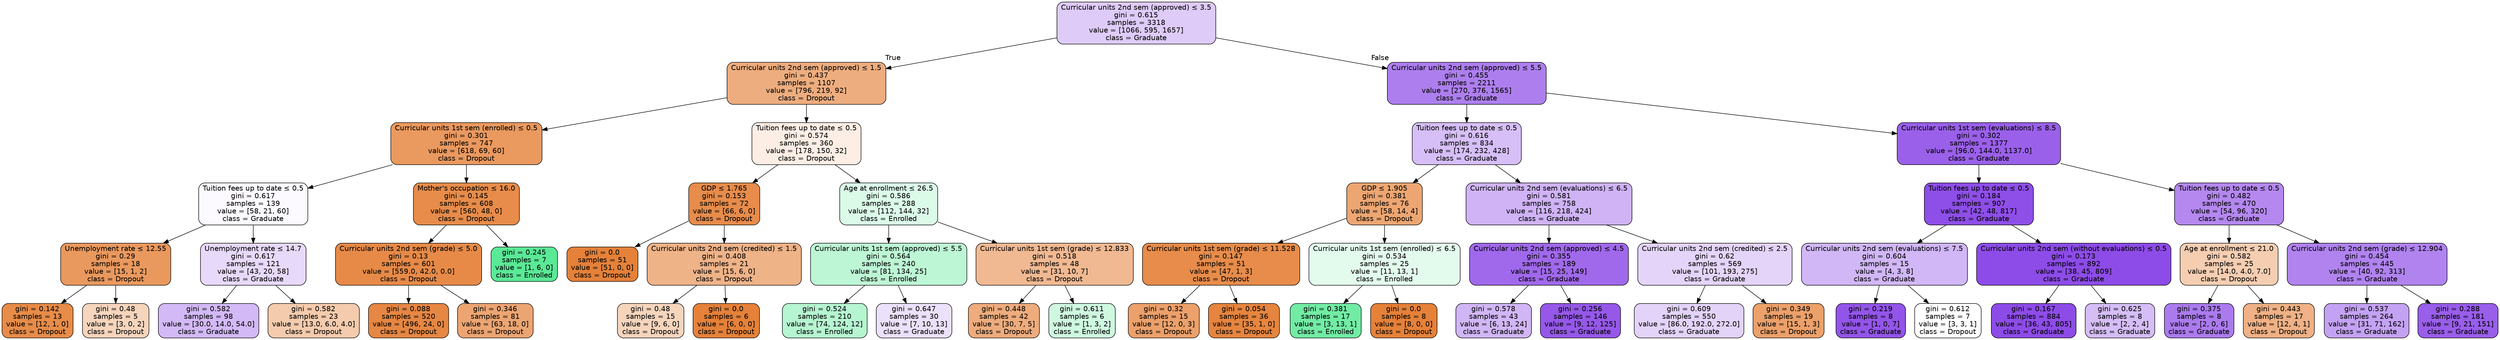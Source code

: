 digraph Tree {
node [shape=box, style="filled, rounded", color="black", fontname="helvetica"] ;
edge [fontname="helvetica"] ;
0 [label=<Curricular units 2nd sem (approved) &le; 3.5<br/>gini = 0.615<br/>samples = 3318<br/>value = [1066, 595, 1657]<br/>class = Graduate>, fillcolor="#decbf8"] ;
1 [label=<Curricular units 2nd sem (approved) &le; 1.5<br/>gini = 0.437<br/>samples = 1107<br/>value = [796, 219, 92]<br/>class = Dropout>, fillcolor="#eead7e"] ;
0 -> 1 [labeldistance=2.5, labelangle=45, headlabel="True"] ;
2 [label=<Curricular units 1st sem (enrolled) &le; 0.5<br/>gini = 0.301<br/>samples = 747<br/>value = [618, 69, 60]<br/>class = Dropout>, fillcolor="#ea995f"] ;
1 -> 2 ;
3 [label=<Tuition fees up to date &le; 0.5<br/>gini = 0.617<br/>samples = 139<br/>value = [58, 21, 60]<br/>class = Graduate>, fillcolor="#fcfafe"] ;
2 -> 3 ;
4 [label=<Unemployment rate &le; 12.55<br/>gini = 0.29<br/>samples = 18<br/>value = [15, 1, 2]<br/>class = Dropout>, fillcolor="#ea995e"] ;
3 -> 4 ;
5 [label=<gini = 0.142<br/>samples = 13<br/>value = [12, 1, 0]<br/>class = Dropout>, fillcolor="#e78c49"] ;
4 -> 5 ;
6 [label=<gini = 0.48<br/>samples = 5<br/>value = [3, 0, 2]<br/>class = Dropout>, fillcolor="#f6d5bd"] ;
4 -> 6 ;
7 [label=<Unemployment rate &le; 14.7<br/>gini = 0.617<br/>samples = 121<br/>value = [43, 20, 58]<br/>class = Graduate>, fillcolor="#e7d9fa"] ;
3 -> 7 ;
8 [label=<gini = 0.582<br/>samples = 98<br/>value = [30.0, 14.0, 54.0]<br/>class = Graduate>, fillcolor="#d3b9f6"] ;
7 -> 8 ;
9 [label=<gini = 0.582<br/>samples = 23<br/>value = [13.0, 6.0, 4.0]<br/>class = Dropout>, fillcolor="#f4cbad"] ;
7 -> 9 ;
10 [label=<Mother's occupation &le; 16.0<br/>gini = 0.145<br/>samples = 608<br/>value = [560, 48, 0]<br/>class = Dropout>, fillcolor="#e78c4a"] ;
2 -> 10 ;
11 [label=<Curricular units 2nd sem (grade) &le; 5.0<br/>gini = 0.13<br/>samples = 601<br/>value = [559.0, 42.0, 0.0]<br/>class = Dropout>, fillcolor="#e78a48"] ;
10 -> 11 ;
12 [label=<gini = 0.088<br/>samples = 520<br/>value = [496, 24, 0]<br/>class = Dropout>, fillcolor="#e68743"] ;
11 -> 12 ;
13 [label=<gini = 0.346<br/>samples = 81<br/>value = [63, 18, 0]<br/>class = Dropout>, fillcolor="#eca572"] ;
11 -> 13 ;
14 [label=<gini = 0.245<br/>samples = 7<br/>value = [1, 6, 0]<br/>class = Enrolled>, fillcolor="#5ae996"] ;
10 -> 14 ;
15 [label=<Tuition fees up to date &le; 0.5<br/>gini = 0.574<br/>samples = 360<br/>value = [178, 150, 32]<br/>class = Dropout>, fillcolor="#fceee5"] ;
1 -> 15 ;
16 [label=<GDP &le; 1.765<br/>gini = 0.153<br/>samples = 72<br/>value = [66, 6, 0]<br/>class = Dropout>, fillcolor="#e78c4b"] ;
15 -> 16 ;
17 [label=<gini = 0.0<br/>samples = 51<br/>value = [51, 0, 0]<br/>class = Dropout>, fillcolor="#e58139"] ;
16 -> 17 ;
18 [label=<Curricular units 2nd sem (credited) &le; 1.5<br/>gini = 0.408<br/>samples = 21<br/>value = [15, 6, 0]<br/>class = Dropout>, fillcolor="#efb388"] ;
16 -> 18 ;
19 [label=<gini = 0.48<br/>samples = 15<br/>value = [9, 6, 0]<br/>class = Dropout>, fillcolor="#f6d5bd"] ;
18 -> 19 ;
20 [label=<gini = 0.0<br/>samples = 6<br/>value = [6, 0, 0]<br/>class = Dropout>, fillcolor="#e58139"] ;
18 -> 20 ;
21 [label=<Age at enrollment &le; 26.5<br/>gini = 0.586<br/>samples = 288<br/>value = [112, 144, 32]<br/>class = Enrolled>, fillcolor="#dbfae8"] ;
15 -> 21 ;
22 [label=<Curricular units 1st sem (approved) &le; 5.5<br/>gini = 0.564<br/>samples = 240<br/>value = [81, 134, 25]<br/>class = Enrolled>, fillcolor="#bdf6d5"] ;
21 -> 22 ;
23 [label=<gini = 0.524<br/>samples = 210<br/>value = [74, 124, 12]<br/>class = Enrolled>, fillcolor="#b6f5d1"] ;
22 -> 23 ;
24 [label=<gini = 0.647<br/>samples = 30<br/>value = [7, 10, 13]<br/>class = Graduate>, fillcolor="#ece1fb"] ;
22 -> 24 ;
25 [label=<Curricular units 1st sem (grade) &le; 12.833<br/>gini = 0.518<br/>samples = 48<br/>value = [31, 10, 7]<br/>class = Dropout>, fillcolor="#f1b992"] ;
21 -> 25 ;
26 [label=<gini = 0.448<br/>samples = 42<br/>value = [30, 7, 5]<br/>class = Dropout>, fillcolor="#eeac7d"] ;
25 -> 26 ;
27 [label=<gini = 0.611<br/>samples = 6<br/>value = [1, 3, 2]<br/>class = Enrolled>, fillcolor="#cef8e0"] ;
25 -> 27 ;
28 [label=<Curricular units 2nd sem (approved) &le; 5.5<br/>gini = 0.455<br/>samples = 2211<br/>value = [270, 376, 1565]<br/>class = Graduate>, fillcolor="#ad7fee"] ;
0 -> 28 [labeldistance=2.5, labelangle=-45, headlabel="False"] ;
29 [label=<Tuition fees up to date &le; 0.5<br/>gini = 0.616<br/>samples = 834<br/>value = [174, 232, 428]<br/>class = Graduate>, fillcolor="#d6bff7"] ;
28 -> 29 ;
30 [label=<GDP &le; 1.905<br/>gini = 0.381<br/>samples = 76<br/>value = [58, 14, 4]<br/>class = Dropout>, fillcolor="#eda672"] ;
29 -> 30 ;
31 [label=<Curricular units 1st sem (grade) &le; 11.528<br/>gini = 0.147<br/>samples = 51<br/>value = [47, 1, 3]<br/>class = Dropout>, fillcolor="#e78c4a"] ;
30 -> 31 ;
32 [label=<gini = 0.32<br/>samples = 15<br/>value = [12, 0, 3]<br/>class = Dropout>, fillcolor="#eca06a"] ;
31 -> 32 ;
33 [label=<gini = 0.054<br/>samples = 36<br/>value = [35, 1, 0]<br/>class = Dropout>, fillcolor="#e6853f"] ;
31 -> 33 ;
34 [label=<Curricular units 1st sem (enrolled) &le; 6.5<br/>gini = 0.534<br/>samples = 25<br/>value = [11, 13, 1]<br/>class = Enrolled>, fillcolor="#e3fbed"] ;
30 -> 34 ;
35 [label=<gini = 0.381<br/>samples = 17<br/>value = [3, 13, 1]<br/>class = Enrolled>, fillcolor="#72eca5"] ;
34 -> 35 ;
36 [label=<gini = 0.0<br/>samples = 8<br/>value = [8, 0, 0]<br/>class = Dropout>, fillcolor="#e58139"] ;
34 -> 36 ;
37 [label=<Curricular units 2nd sem (evaluations) &le; 6.5<br/>gini = 0.581<br/>samples = 758<br/>value = [116, 218, 424]<br/>class = Graduate>, fillcolor="#cfb3f5"] ;
29 -> 37 ;
38 [label=<Curricular units 2nd sem (approved) &le; 4.5<br/>gini = 0.355<br/>samples = 189<br/>value = [15, 25, 149]<br/>class = Graduate>, fillcolor="#a069eb"] ;
37 -> 38 ;
39 [label=<gini = 0.578<br/>samples = 43<br/>value = [6, 13, 24]<br/>class = Graduate>, fillcolor="#d1b6f5"] ;
38 -> 39 ;
40 [label=<gini = 0.256<br/>samples = 146<br/>value = [9, 12, 125]<br/>class = Graduate>, fillcolor="#9558e9"] ;
38 -> 40 ;
41 [label=<Curricular units 2nd sem (credited) &le; 2.5<br/>gini = 0.62<br/>samples = 569<br/>value = [101, 193, 275]<br/>class = Graduate>, fillcolor="#e4d4f9"] ;
37 -> 41 ;
42 [label=<gini = 0.609<br/>samples = 550<br/>value = [86.0, 192.0, 272.0]<br/>class = Graduate>, fillcolor="#e3d3f9"] ;
41 -> 42 ;
43 [label=<gini = 0.349<br/>samples = 19<br/>value = [15, 1, 3]<br/>class = Dropout>, fillcolor="#eca06a"] ;
41 -> 43 ;
44 [label=<Curricular units 1st sem (evaluations) &le; 8.5<br/>gini = 0.302<br/>samples = 1377<br/>value = [96.0, 144.0, 1137.0]<br/>class = Graduate>, fillcolor="#9a60ea"] ;
28 -> 44 ;
45 [label=<Tuition fees up to date &le; 0.5<br/>gini = 0.184<br/>samples = 907<br/>value = [42, 48, 817]<br/>class = Graduate>, fillcolor="#8e4ee8"] ;
44 -> 45 ;
46 [label=<Curricular units 2nd sem (evaluations) &le; 7.5<br/>gini = 0.604<br/>samples = 15<br/>value = [4, 3, 8]<br/>class = Graduate>, fillcolor="#d1b7f6"] ;
45 -> 46 ;
47 [label=<gini = 0.219<br/>samples = 8<br/>value = [1, 0, 7]<br/>class = Graduate>, fillcolor="#9355e9"] ;
46 -> 47 ;
48 [label=<gini = 0.612<br/>samples = 7<br/>value = [3, 3, 1]<br/>class = Dropout>, fillcolor="#ffffff"] ;
46 -> 48 ;
49 [label=<Curricular units 2nd sem (without evaluations) &le; 0.5<br/>gini = 0.173<br/>samples = 892<br/>value = [38, 45, 809]<br/>class = Graduate>, fillcolor="#8d4ce8"] ;
45 -> 49 ;
50 [label=<gini = 0.167<br/>samples = 884<br/>value = [36, 43, 805]<br/>class = Graduate>, fillcolor="#8d4ce7"] ;
49 -> 50 ;
51 [label=<gini = 0.625<br/>samples = 8<br/>value = [2, 2, 4]<br/>class = Graduate>, fillcolor="#d5bdf6"] ;
49 -> 51 ;
52 [label=<Tuition fees up to date &le; 0.5<br/>gini = 0.482<br/>samples = 470<br/>value = [54, 96, 320]<br/>class = Graduate>, fillcolor="#b488ef"] ;
44 -> 52 ;
53 [label=<Age at enrollment &le; 21.0<br/>gini = 0.582<br/>samples = 25<br/>value = [14.0, 4.0, 7.0]<br/>class = Dropout>, fillcolor="#f5ceb2"] ;
52 -> 53 ;
54 [label=<gini = 0.375<br/>samples = 8<br/>value = [2, 0, 6]<br/>class = Graduate>, fillcolor="#ab7bee"] ;
53 -> 54 ;
55 [label=<gini = 0.443<br/>samples = 17<br/>value = [12, 4, 1]<br/>class = Dropout>, fillcolor="#efb185"] ;
53 -> 55 ;
56 [label=<Curricular units 2nd sem (grade) &le; 12.904<br/>gini = 0.454<br/>samples = 445<br/>value = [40, 92, 313]<br/>class = Graduate>, fillcolor="#b083ef"] ;
52 -> 56 ;
57 [label=<gini = 0.537<br/>samples = 264<br/>value = [31, 71, 162]<br/>class = Graduate>, fillcolor="#c4a2f3"] ;
56 -> 57 ;
58 [label=<gini = 0.288<br/>samples = 181<br/>value = [9, 21, 151]<br/>class = Graduate>, fillcolor="#995eea"] ;
56 -> 58 ;
}